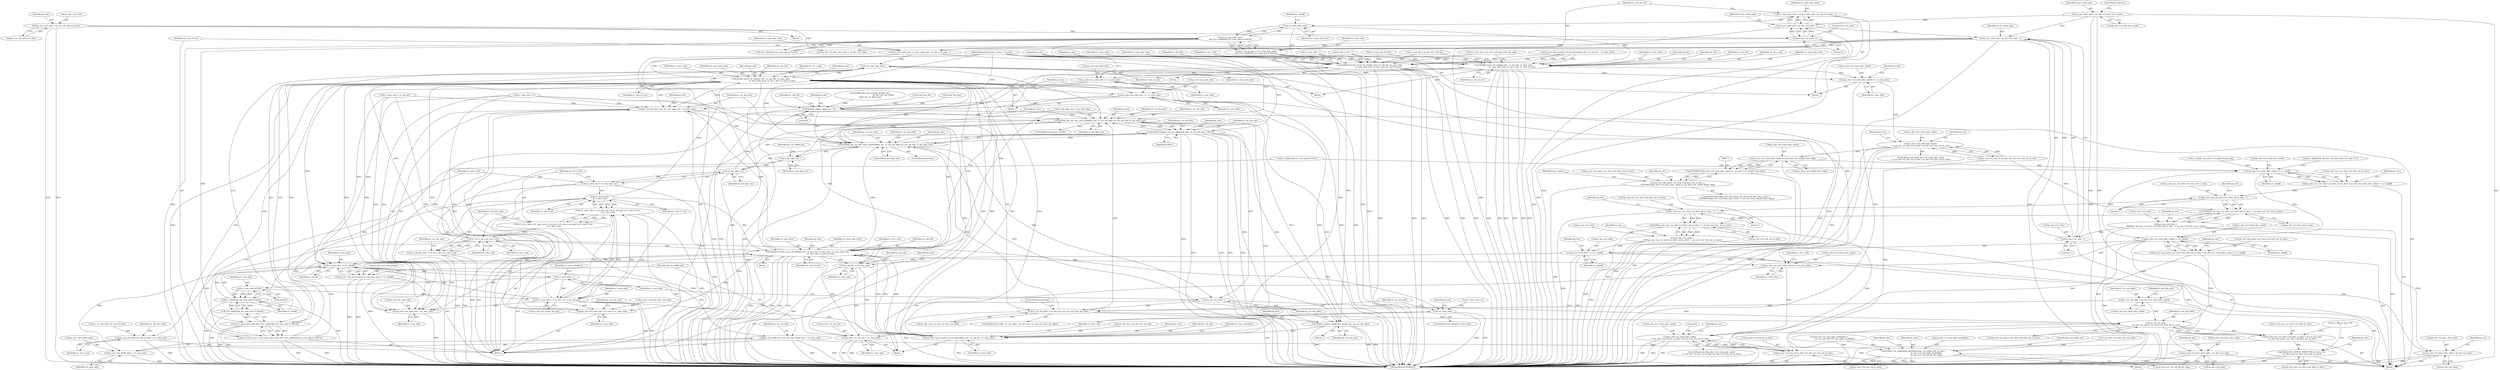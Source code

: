digraph "0_Android_494561291a503840f385fbcd11d9bc5f4dc502b8_0@integer" {
"1000671" [label="(Call,u1_num_mbs_next = i2_pic_wdin_mbs - ps_dec->u2_mbx - 1)"];
"1000673" [label="(Call,i2_pic_wdin_mbs - ps_dec->u2_mbx - 1)"];
"1000152" [label="(Call,i2_pic_wdin_mbs = ps_dec->u2_frm_wd_in_mbs)"];
"1000675" [label="(Call,ps_dec->u2_mbx - 1)"];
"1000614" [label="(Call,ps_dec->u2_mbx = ps_cur_mb_info->u2_mbx)"];
"1000683" [label="(Call,!u1_num_mbs_next)"];
"1000682" [label="(Call,(!u1_num_mbs_next)\n && (!(u1_mbaff && (u1_num_mbs & 0x01))))"];
"1000680" [label="(Call,u1_end_of_row = (!u1_num_mbs_next)\n && (!(u1_mbaff && (u1_num_mbs & 0x01))))"];
"1000707" [label="(Call,ih264d_parse_tfr_nmb(ps_dec, u1_mb_idx, u1_num_mbs,\n                            u1_num_mbs_next, u1_tfr_n_mb, u1_end_of_row))"];
"1000714" [label="(Call,ps_dec->ps_nmb_info += u1_num_mbs)"];
"1001084" [label="(Call,ps_cur_mb_info = ps_dec->ps_nmb_info + u1_num_mbs)"];
"1001132" [label="(Call,ih264d_get_mb_info_cavlc_mbaff(ps_dec, i2_cur_mb_addr, ps_cur_mb_info, i2_mb_skip_run))"];
"1001203" [label="(Call,ih264d_update_nnz_for_skipmb(ps_dec, ps_cur_mb_info, CAVLC))"];
"1001138" [label="(Call,ih264d_get_mb_info_cavlc_nonmbaff(ps_dec, i2_cur_mb_addr, ps_cur_mb_info, i2_mb_skip_run))"];
"1001219" [label="(Call,i2_mb_skip_run--)"];
"1001264" [label="(Call,!i2_mb_skip_run)"];
"1001262" [label="(Call,u1_slice_end = !i2_mb_skip_run)"];
"1001274" [label="(Call,u1_end_of_row\n || u1_slice_end)"];
"1001268" [label="(Call,(u1_num_mbs == ps_dec->u1_recon_mb_grp) || u1_end_of_row\n || u1_slice_end)"];
"1001266" [label="(Call,u1_tfr_n_mb = (u1_num_mbs == ps_dec->u1_recon_mb_grp) || u1_end_of_row\n || u1_slice_end)"];
"1001279" [label="(Call,u1_tfr_n_mb || u1_slice_end)"];
"1001071" [label="(Call,!u1_slice_end)"];
"1001277" [label="(Call,u1_decode_nmb = u1_tfr_n_mb || u1_slice_end)"];
"1001282" [label="(Call,ps_cur_mb_info->u1_end_of_slice = u1_slice_end)"];
"1001314" [label="(Call,ih264d_parse_tfr_nmb(ps_dec, u1_mb_idx, u1_num_mbs,\n                                     u1_num_mbs_next, u1_tfr_n_mb, u1_end_of_row))"];
"1001086" [label="(Call,ps_dec->ps_nmb_info + u1_num_mbs)"];
"1001091" [label="(Call,ps_dec->u4_num_mbs_cur_nmb = u1_num_mbs)"];
"1001105" [label="(Call,u1_num_mbs >> u1_mbaff)"];
"1001101" [label="(Call,ps_dec->u4_num_pmbair = (u1_num_mbs >> u1_mbaff))"];
"1001108" [label="(Call,ps_cur_deblk_mb = ps_dec->ps_deblk_mbn + u1_num_mbs)"];
"1001150" [label="(Call,ih264d_set_deblocking_parameters(ps_cur_deblk_mb, ps_slice,\n                                             ps_dec->u1_mb_ngbr_availablity,\n                                             ps_dec->u1_cur_mb_fld_dec_flag))"];
"1001110" [label="(Call,ps_dec->ps_deblk_mbn + u1_num_mbs)"];
"1001236" [label="(Call,u1_num_mbs++)"];
"1001259" [label="(Call,u1_num_mbs & 0x01)"];
"1001257" [label="(Call,u1_mbaff && (u1_num_mbs & 0x01))"];
"1001256" [label="(Call,!(u1_mbaff && (u1_num_mbs & 0x01)))"];
"1001253" [label="(Call,(!u1_num_mbs_next) && (!(u1_mbaff && (u1_num_mbs & 0x01))))"];
"1001251" [label="(Call,u1_end_of_row = (!u1_num_mbs_next) && (!(u1_mbaff && (u1_num_mbs & 0x01))))"];
"1001328" [label="(Call,ih264d_decode_recon_tfr_nmb(ps_dec, u1_mb_idx, u1_num_mbs, u1_num_mbs_next,\n                                            u1_tfr_n_mb, u1_end_of_row))"];
"1001335" [label="(Call,ps_dec->u2_total_mbs_coded += u1_num_mbs)"];
"1001408" [label="(Call,ps_dec->u2_total_mbs_coded\n >= ps_dec->u2_frm_ht_in_mbs * ps_dec->u2_frm_wd_in_mbs)"];
"1001345" [label="(Call,u1_mb_idx = u1_num_mbs)"];
"1001290" [label="(Call,ps_dec->pf_mvpred_ref_tfr_nby2mb(ps_dec, u1_mb_idx, u1_num_mbs))"];
"1001348" [label="(Call,ps_dec->u1_mb_idx = u1_num_mbs)"];
"1001269" [label="(Call,u1_num_mbs == ps_dec->u1_recon_mb_grp)"];
"1001321" [label="(Call,ps_dec->ps_nmb_info +=  u1_num_mbs)"];
"1001234" [label="(Call,i2_cur_mb_addr++)"];
"1001076" [label="(Call,i2_cur_mb_addr > ps_dec->ps_cur_sps->u2_max_mb_addr)"];
"1001364" [label="(Call,i2_cur_mb_addr\n - ps_dec->ps_parse_cur_slice->u4_first_mb_in_slice)"];
"1001358" [label="(Call,ps_dec->ps_cur_slice->u4_mbs_in_slice = i2_cur_mb_addr\n - ps_dec->ps_parse_cur_slice->u4_first_mb_in_slice)"];
"1001371" [label="(Call,H264_DEC_DEBUG_PRINT(\"Mbs in slice: %d\n\", ps_dec->ps_cur_slice->u4_mbs_in_slice))"];
"1001231" [label="(Call,ih264d_update_mbaff_left_nnz(ps_dec, ps_cur_mb_info))"];
"1000728" [label="(Call,ps_dec->u2_total_mbs_coded += u1_num_mbs)"];
"1000744" [label="(Call,ps_dec->u2_total_mbs_coded\n >= ps_dec->u2_frm_ht_in_mbs * ps_dec->u2_frm_wd_in_mbs)"];
"1000772" [label="(Call,ps_dec->u2_total_mbs_coded >> ps_slice->u1_mbaff_frame_flag)"];
"1000770" [label="(Call,(UWORD32)(ps_dec->u2_total_mbs_coded >> ps_slice->u1_mbaff_frame_flag))"];
"1000764" [label="(Call,ps_dec->ps_parse_cur_slice->u4_first_mb_in_slice <\n (UWORD32)(ps_dec->u2_total_mbs_coded >> ps_slice->u1_mbaff_frame_flag))"];
"1000876" [label="(Call,ps_dec->u2_total_mbs_coded >> u1_mbaff)"];
"1000870" [label="(Call,ps_dec->ps_cur_slice->u2_first_mb_in_slice = ps_dec->u2_total_mbs_coded >> u1_mbaff)"];
"1000992" [label="(Call,ps_dec->ps_cur_slice->u2_first_mb_in_slice - 1)"];
"1000991" [label="(Call,MOD(ps_dec->ps_cur_slice->u2_first_mb_in_slice - 1, ps_dec->u2_frm_wd_in_mbs))"];
"1000987" [label="(Call,ps_dec->u2_mbx =\n (MOD(ps_dec->ps_cur_slice->u2_first_mb_in_slice - 1, ps_dec->u2_frm_wd_in_mbs)))"];
"1001246" [label="(Call,ps_dec->u2_mbx - 1)"];
"1001244" [label="(Call,i2_pic_wdin_mbs - ps_dec->u2_mbx - 1)"];
"1001242" [label="(Call,u1_num_mbs_next = i2_pic_wdin_mbs - ps_dec->u2_mbx - 1)"];
"1001254" [label="(Call,!u1_num_mbs_next)"];
"1001393" [label="(Call,ps_dec->i2_prev_slice_mbx = ps_dec->u2_mbx)"];
"1001006" [label="(Call,DIV(ps_dec->ps_cur_slice->u2_first_mb_in_slice - 1, ps_dec->u2_frm_wd_in_mbs))"];
"1001002" [label="(Call,ps_dec->u2_mby =\n (DIV(ps_dec->ps_cur_slice->u2_first_mb_in_slice - 1, ps_dec->u2_frm_wd_in_mbs)))"];
"1001017" [label="(Call,ps_dec->u2_mby <<= u1_mbaff)"];
"1001400" [label="(Call,ps_dec->i2_prev_slice_mby = ps_dec->u2_mby)"];
"1001412" [label="(Call,ps_dec->u2_frm_ht_in_mbs * ps_dec->u2_frm_wd_in_mbs)"];
"1001007" [label="(Call,ps_dec->ps_cur_slice->u2_first_mb_in_slice - 1)"];
"1000916" [label="(Call,ps_dec->u2_total_mbs_coded >> u1_mbaff)"];
"1000910" [label="(Call,ps_dec->ps_parse_cur_slice->u4_first_mb_in_slice = ps_dec->u2_total_mbs_coded >> u1_mbaff)"];
"1001062" [label="(Call,i2_cur_mb_addr = ps_dec->u2_total_mbs_coded)"];
"1001034" [label="(Call,ih264d_update_qp(ps_dec, 0))"];
"1000721" [label="(Call,ih264d_decode_recon_tfr_nmb(ps_dec, u1_mb_idx, u1_num_mbs,\n                            u1_num_mbs_next, u1_tfr_n_mb, u1_end_of_row))"];
"1001152" [label="(Identifier,ps_slice)"];
"1001223" [label="(Identifier,ps_cur_deblk_mb)"];
"1001257" [label="(Call,u1_mbaff && (u1_num_mbs & 0x01))"];
"1000767" [label="(Identifier,ps_dec)"];
"1000706" [label="(Block,)"];
"1000710" [label="(Identifier,u1_num_mbs)"];
"1001347" [label="(Identifier,u1_num_mbs)"];
"1001283" [label="(Call,ps_cur_mb_info->u1_end_of_slice)"];
"1001413" [label="(Call,ps_dec->u2_frm_ht_in_mbs)"];
"1001242" [label="(Call,u1_num_mbs_next = i2_pic_wdin_mbs - ps_dec->u2_mbx - 1)"];
"1000153" [label="(Identifier,i2_pic_wdin_mbs)"];
"1000687" [label="(Identifier,u1_mbaff)"];
"1001286" [label="(Identifier,u1_slice_end)"];
"1001204" [label="(Identifier,ps_dec)"];
"1001063" [label="(Identifier,i2_cur_mb_addr)"];
"1001073" [label="(Block,)"];
"1000692" [label="(Identifier,u1_slice_end)"];
"1000708" [label="(Identifier,ps_dec)"];
"1000672" [label="(Identifier,u1_num_mbs_next)"];
"1000726" [label="(Identifier,u1_tfr_n_mb)"];
"1000614" [label="(Call,ps_dec->u2_mbx = ps_cur_mb_info->u2_mbx)"];
"1001293" [label="(Identifier,u1_num_mbs)"];
"1000782" [label="(Identifier,ps_dec)"];
"1001014" [label="(Call,ps_dec->u2_frm_wd_in_mbs)"];
"1001269" [label="(Call,u1_num_mbs == ps_dec->u1_recon_mb_grp)"];
"1001332" [label="(Identifier,u1_num_mbs_next)"];
"1001366" [label="(Call,ps_dec->ps_parse_cur_slice->u4_first_mb_in_slice)"];
"1001295" [label="(Identifier,u1_num_mbsNby2)"];
"1001064" [label="(Call,ps_dec->u2_total_mbs_coded)"];
"1001235" [label="(Identifier,i2_cur_mb_addr)"];
"1001134" [label="(Identifier,i2_cur_mb_addr)"];
"1000987" [label="(Call,ps_dec->u2_mbx =\n (MOD(ps_dec->ps_cur_slice->u2_first_mb_in_slice - 1, ps_dec->u2_frm_wd_in_mbs)))"];
"1001146" [label="(Identifier,ps_dec)"];
"1001352" [label="(Identifier,u1_num_mbs)"];
"1001091" [label="(Call,ps_dec->u4_num_mbs_cur_nmb = u1_num_mbs)"];
"1000992" [label="(Call,ps_dec->ps_cur_slice->u2_first_mb_in_slice - 1)"];
"1001153" [label="(Call,ps_dec->u1_mb_ngbr_availablity)"];
"1001017" [label="(Call,ps_dec->u2_mby <<= u1_mbaff)"];
"1000880" [label="(Identifier,u1_mbaff)"];
"1001090" [label="(Identifier,u1_num_mbs)"];
"1001318" [label="(Identifier,u1_num_mbs_next)"];
"1001359" [label="(Call,ps_dec->ps_cur_slice->u4_mbs_in_slice)"];
"1001141" [label="(Identifier,ps_cur_mb_info)"];
"1001151" [label="(Identifier,ps_cur_deblk_mb)"];
"1001327" [label="(Block,)"];
"1001373" [label="(Call,ps_dec->ps_cur_slice->u4_mbs_in_slice)"];
"1000720" [label="(Block,)"];
"1001271" [label="(Call,ps_dec->u1_recon_mb_grp)"];
"1001111" [label="(Call,ps_dec->ps_deblk_mbn)"];
"1001018" [label="(Call,ps_dec->u2_mby)"];
"1001085" [label="(Identifier,ps_cur_mb_info)"];
"1000748" [label="(Call,ps_dec->u2_frm_ht_in_mbs * ps_dec->u2_frm_wd_in_mbs)"];
"1000544" [label="(Call,(u1_mbaff) && (ps_dec->u4_num_mbs_cur_nmb & 1))"];
"1001404" [label="(Call,ps_dec->u2_mby)"];
"1000920" [label="(Identifier,u1_mbaff)"];
"1001337" [label="(Identifier,ps_dec)"];
"1001137" [label="(ControlStructure,else)"];
"1000684" [label="(Identifier,u1_num_mbs_next)"];
"1000166" [label="(Call,* ps_slice = ps_dec->ps_cur_slice)"];
"1000615" [label="(Call,ps_dec->u2_mbx)"];
"1001138" [label="(Call,ih264d_get_mb_info_cavlc_nonmbaff(ps_dec, i2_cur_mb_addr, ps_cur_mb_info, i2_mb_skip_run))"];
"1001348" [label="(Call,ps_dec->u1_mb_idx = u1_num_mbs)"];
"1001047" [label="(Call,u1_num_mbs = u1_mb_idx)"];
"1001397" [label="(Call,ps_dec->u2_mbx)"];
"1001410" [label="(Identifier,ps_dec)"];
"1000722" [label="(Identifier,ps_dec)"];
"1001117" [label="(Identifier,ps_cur_mb_info)"];
"1001231" [label="(Call,ih264d_update_mbaff_left_nnz(ps_dec, ps_cur_mb_info))"];
"1001034" [label="(Call,ih264d_update_qp(ps_dec, 0))"];
"1000579" [label="(Call,u1_num_mbs - 1)"];
"1001086" [label="(Call,ps_dec->ps_nmb_info + u1_num_mbs)"];
"1001114" [label="(Identifier,u1_num_mbs)"];
"1001253" [label="(Call,(!u1_num_mbs_next) && (!(u1_mbaff && (u1_num_mbs & 0x01))))"];
"1000770" [label="(Call,(UWORD32)(ps_dec->u2_total_mbs_coded >> ps_slice->u1_mbaff_frame_flag))"];
"1001270" [label="(Identifier,u1_num_mbs)"];
"1001246" [label="(Call,ps_dec->u2_mbx - 1)"];
"1001205" [label="(Identifier,ps_cur_mb_info)"];
"1001426" [label="(Literal,0)"];
"1000688" [label="(Call,u1_num_mbs & 0x01)"];
"1001007" [label="(Call,ps_dec->ps_cur_slice->u2_first_mb_in_slice - 1)"];
"1000916" [label="(Call,ps_dec->u2_total_mbs_coded >> u1_mbaff)"];
"1001350" [label="(Identifier,ps_dec)"];
"1000673" [label="(Call,i2_pic_wdin_mbs - ps_dec->u2_mbx - 1)"];
"1001203" [label="(Call,ih264d_update_nnz_for_skipmb(ps_dec, ps_cur_mb_info, CAVLC))"];
"1000408" [label="(Call,ih264d_get_next_display_field(ps_dec,\n                                              ps_dec->ps_out_buffer,\n &(ps_dec->s_disp_op)))"];
"1000744" [label="(Call,ps_dec->u2_total_mbs_coded\n >= ps_dec->u2_frm_ht_in_mbs * ps_dec->u2_frm_wd_in_mbs)"];
"1001259" [label="(Call,u1_num_mbs & 0x01)"];
"1001282" [label="(Call,ps_cur_mb_info->u1_end_of_slice = u1_slice_end)"];
"1000820" [label="(Identifier,num_entries)"];
"1000712" [label="(Identifier,u1_tfr_n_mb)"];
"1001251" [label="(Call,u1_end_of_row = (!u1_num_mbs_next) && (!(u1_mbaff && (u1_num_mbs & 0x01))))"];
"1001234" [label="(Call,i2_cur_mb_addr++)"];
"1001071" [label="(Call,!u1_slice_end)"];
"1001062" [label="(Call,i2_cur_mb_addr = ps_dec->u2_total_mbs_coded)"];
"1001261" [label="(Literal,0x01)"];
"1000729" [label="(Call,ps_dec->u2_total_mbs_coded)"];
"1000674" [label="(Identifier,i2_pic_wdin_mbs)"];
"1001093" [label="(Identifier,ps_dec)"];
"1001142" [label="(Identifier,i2_mb_skip_run)"];
"1001206" [label="(Identifier,CAVLC)"];
"1001279" [label="(Call,u1_tfr_n_mb || u1_slice_end)"];
"1001015" [label="(Identifier,ps_dec)"];
"1001427" [label="(MethodReturn,WORD32)"];
"1001315" [label="(Identifier,ps_dec)"];
"1001408" [label="(Call,ps_dec->u2_total_mbs_coded\n >= ps_dec->u2_frm_ht_in_mbs * ps_dec->u2_frm_wd_in_mbs)"];
"1001264" [label="(Call,!i2_mb_skip_run)"];
"1000999" [label="(Call,ps_dec->u2_frm_wd_in_mbs)"];
"1000991" [label="(Call,MOD(ps_dec->ps_cur_slice->u2_first_mb_in_slice - 1, ps_dec->u2_frm_wd_in_mbs))"];
"1001092" [label="(Call,ps_dec->u4_num_mbs_cur_nmb)"];
"1000745" [label="(Call,ps_dec->u2_total_mbs_coded)"];
"1000685" [label="(Call,!(u1_mbaff && (u1_num_mbs & 0x01)))"];
"1001245" [label="(Identifier,i2_pic_wdin_mbs)"];
"1000507" [label="(Call,(void *)ps_dec)"];
"1001333" [label="(Identifier,u1_tfr_n_mb)"];
"1000764" [label="(Call,ps_dec->ps_parse_cur_slice->u4_first_mb_in_slice <\n (UWORD32)(ps_dec->u2_total_mbs_coded >> ps_slice->u1_mbaff_frame_flag))"];
"1001109" [label="(Identifier,ps_cur_deblk_mb)"];
"1000711" [label="(Identifier,u1_num_mbs_next)"];
"1000683" [label="(Call,!u1_num_mbs_next)"];
"1001008" [label="(Call,ps_dec->ps_cur_slice->u2_first_mb_in_slice)"];
"1001078" [label="(Call,ps_dec->ps_cur_sps->u2_max_mb_addr)"];
"1001102" [label="(Call,ps_dec->u4_num_pmbair)"];
"1001024" [label="(Identifier,ps_dec)"];
"1000542" [label="(Block,)"];
"1000721" [label="(Call,ih264d_decode_recon_tfr_nmb(ps_dec, u1_mb_idx, u1_num_mbs,\n                            u1_num_mbs_next, u1_tfr_n_mb, u1_end_of_row))"];
"1000152" [label="(Call,i2_pic_wdin_mbs = ps_dec->u2_frm_wd_in_mbs)"];
"1001084" [label="(Call,ps_cur_mb_info = ps_dec->ps_nmb_info + u1_num_mbs)"];
"1001210" [label="(Identifier,ps_cur_mb_info)"];
"1001072" [label="(Identifier,u1_slice_end)"];
"1001037" [label="(Call,u1_mb_idx = ps_dec->u1_mb_idx)"];
"1000910" [label="(Call,ps_dec->ps_parse_cur_slice->u4_first_mb_in_slice = ps_dec->u2_total_mbs_coded >> u1_mbaff)"];
"1001006" [label="(Call,DIV(ps_dec->ps_cur_slice->u2_first_mb_in_slice - 1, ps_dec->u2_frm_wd_in_mbs))"];
"1001004" [label="(Identifier,ps_dec)"];
"1000132" [label="(MethodParameterIn,dec_struct_t * ps_dec)"];
"1000730" [label="(Identifier,ps_dec)"];
"1001076" [label="(Call,i2_cur_mb_addr > ps_dec->ps_cur_sps->u2_max_mb_addr)"];
"1000463" [label="(Call,(void *)ps_dec)"];
"1001316" [label="(Identifier,u1_mb_idx)"];
"1001400" [label="(Call,ps_dec->i2_prev_slice_mby = ps_dec->u2_mby)"];
"1000724" [label="(Identifier,u1_num_mbs)"];
"1001355" [label="(Identifier,ps_dec)"];
"1000725" [label="(Identifier,u1_num_mbs_next)"];
"1001407" [label="(ControlStructure,if(ps_dec->u2_total_mbs_coded\n >= ps_dec->u2_frm_ht_in_mbs * ps_dec->u2_frm_wd_in_mbs))"];
"1001320" [label="(Identifier,u1_end_of_row)"];
"1000191" [label="(Call,u1_mbaff = ps_slice->u1_mbaff_frame_flag)"];
"1001258" [label="(Identifier,u1_mbaff)"];
"1001402" [label="(Identifier,ps_dec)"];
"1001130" [label="(ControlStructure,if (u1_mbaff))"];
"1000988" [label="(Call,ps_dec->u2_mbx)"];
"1001244" [label="(Call,i2_pic_wdin_mbs - ps_dec->u2_mbx - 1)"];
"1000143" [label="(Call,u1_mb_idx = ps_dec->u1_mb_idx)"];
"1001260" [label="(Identifier,u1_num_mbs)"];
"1000735" [label="(Identifier,ps_dec)"];
"1001250" [label="(Literal,1)"];
"1001401" [label="(Call,ps_dec->i2_prev_slice_mby)"];
"1000682" [label="(Call,(!u1_num_mbs_next)\n && (!(u1_mbaff && (u1_num_mbs & 0x01))))"];
"1001319" [label="(Identifier,u1_tfr_n_mb)"];
"1001364" [label="(Call,i2_cur_mb_addr\n - ps_dec->ps_parse_cur_slice->u4_first_mb_in_slice)"];
"1001371" [label="(Call,H264_DEC_DEBUG_PRINT(\"Mbs in slice: %d\n\", ps_dec->ps_cur_slice->u4_mbs_in_slice))"];
"1001266" [label="(Call,u1_tfr_n_mb = (u1_num_mbs == ps_dec->u1_recon_mb_grp) || u1_end_of_row\n || u1_slice_end)"];
"1000998" [label="(Literal,1)"];
"1001278" [label="(Identifier,u1_decode_nmb)"];
"1000723" [label="(Identifier,u1_mb_idx)"];
"1001323" [label="(Identifier,ps_dec)"];
"1001262" [label="(Call,u1_slice_end = !i2_mb_skip_run)"];
"1000154" [label="(Call,ps_dec->u2_frm_wd_in_mbs)"];
"1001321" [label="(Call,ps_dec->ps_nmb_info +=  u1_num_mbs)"];
"1000694" [label="(Call,u1_tfr_n_mb = 1)"];
"1001416" [label="(Call,ps_dec->u2_frm_wd_in_mbs)"];
"1001106" [label="(Identifier,u1_num_mbs)"];
"1001325" [label="(Identifier,u1_num_mbs)"];
"1000138" [label="(Block,)"];
"1000565" [label="(Call,u1_num_mbs = ps_dec->u4_num_mbs_cur_nmb)"];
"1001233" [label="(Identifier,ps_cur_mb_info)"];
"1000993" [label="(Call,ps_dec->ps_cur_slice->u2_first_mb_in_slice)"];
"1001038" [label="(Identifier,u1_mb_idx)"];
"1001110" [label="(Call,ps_dec->ps_deblk_mbn + u1_num_mbs)"];
"1001281" [label="(Identifier,u1_slice_end)"];
"1000621" [label="(Call,ps_dec->u1_mb_ngbr_availablity =\n                    ps_cur_mb_info->u1_mb_ngbr_availablity)"];
"1000870" [label="(Call,ps_dec->ps_cur_slice->u2_first_mb_in_slice = ps_dec->u2_total_mbs_coded >> u1_mbaff)"];
"1000660" [label="(Call,ps_dec->pf_mvpred_ref_tfr_nby2mb(ps_dec, u1_mb_idx,    u1_num_mbs))"];
"1001132" [label="(Call,ih264d_get_mb_info_cavlc_mbaff(ps_dec, i2_cur_mb_addr, ps_cur_mb_info, i2_mb_skip_run))"];
"1001135" [label="(Identifier,ps_cur_mb_info)"];
"1001255" [label="(Identifier,u1_num_mbs_next)"];
"1000630" [label="(Block,)"];
"1001313" [label="(Block,)"];
"1001105" [label="(Call,u1_num_mbs >> u1_mbaff)"];
"1001345" [label="(Call,u1_mb_idx = u1_num_mbs)"];
"1000671" [label="(Call,u1_num_mbs_next = i2_pic_wdin_mbs - ps_dec->u2_mbx - 1)"];
"1001346" [label="(Identifier,u1_mb_idx)"];
"1001150" [label="(Call,ih264d_set_deblocking_parameters(ps_cur_deblk_mb, ps_slice,\n                                             ps_dec->u1_mb_ngbr_availablity,\n                                             ps_dec->u1_cur_mb_fld_dec_flag))"];
"1001342" [label="(Call,u1_num_mbs = 0)"];
"1001237" [label="(Identifier,u1_num_mbs)"];
"1001274" [label="(Call,u1_end_of_row\n || u1_slice_end)"];
"1001291" [label="(Identifier,ps_dec)"];
"1000715" [label="(Call,ps_dec->ps_nmb_info)"];
"1001349" [label="(Call,ps_dec->u1_mb_idx)"];
"1001050" [label="(Call,u1_slice_end = 0)"];
"1001256" [label="(Call,!(u1_mbaff && (u1_num_mbs & 0x01)))"];
"1001358" [label="(Call,ps_dec->ps_cur_slice->u4_mbs_in_slice = i2_cur_mb_addr\n - ps_dec->ps_parse_cur_slice->u4_first_mb_in_slice)"];
"1000727" [label="(Identifier,u1_end_of_row)"];
"1000718" [label="(Identifier,u1_num_mbs)"];
"1001083" [label="(ControlStructure,break;)"];
"1000758" [label="(Identifier,ps_dec)"];
"1001068" [label="(Identifier,i2_mb_skip_run)"];
"1000780" [label="(Call,ps_dec->i2_prev_slice_mbx = ps_dec->u2_mbx)"];
"1001036" [label="(Literal,0)"];
"1001101" [label="(Call,ps_dec->u4_num_pmbair = (u1_num_mbs >> u1_mbaff))"];
"1001394" [label="(Call,ps_dec->i2_prev_slice_mbx)"];
"1001239" [label="(Identifier,u1_num_mbsNby2)"];
"1001003" [label="(Call,ps_dec->u2_mby)"];
"1001328" [label="(Call,ih264d_decode_recon_tfr_nmb(ps_dec, u1_mb_idx, u1_num_mbs, u1_num_mbs_next,\n                                            u1_tfr_n_mb, u1_end_of_row))"];
"1001317" [label="(Identifier,u1_num_mbs)"];
"1001330" [label="(Identifier,u1_mb_idx)"];
"1000623" [label="(Identifier,ps_dec)"];
"1001067" [label="(Call,i2_mb_skip_run = num_mb_skip)"];
"1001422" [label="(Identifier,ps_dec)"];
"1000679" [label="(Literal,1)"];
"1000876" [label="(Call,ps_dec->u2_total_mbs_coded >> u1_mbaff)"];
"1001136" [label="(Identifier,i2_mb_skip_run)"];
"1001331" [label="(Identifier,u1_num_mbs)"];
"1001275" [label="(Identifier,u1_end_of_row)"];
"1001156" [label="(Call,ps_dec->u1_cur_mb_fld_dec_flag)"];
"1001230" [label="(Block,)"];
"1000776" [label="(Call,ps_slice->u1_mbaff_frame_flag)"];
"1001314" [label="(Call,ih264d_parse_tfr_nmb(ps_dec, u1_mb_idx, u1_num_mbs,\n                                     u1_num_mbs_next, u1_tfr_n_mb, u1_end_of_row))"];
"1000680" [label="(Call,u1_end_of_row = (!u1_num_mbs_next)\n && (!(u1_mbaff && (u1_num_mbs & 0x01))))"];
"1001254" [label="(Call,!u1_num_mbs_next)"];
"1001329" [label="(Identifier,ps_dec)"];
"1001336" [label="(Call,ps_dec->u2_total_mbs_coded)"];
"1001412" [label="(Call,ps_dec->u2_frm_ht_in_mbs * ps_dec->u2_frm_wd_in_mbs)"];
"1001002" [label="(Call,ps_dec->u2_mby =\n (DIV(ps_dec->ps_cur_slice->u2_first_mb_in_slice - 1, ps_dec->u2_frm_wd_in_mbs)))"];
"1000681" [label="(Identifier,u1_end_of_row)"];
"1001290" [label="(Call,ps_dec->pf_mvpred_ref_tfr_nby2mb(ps_dec, u1_mb_idx, u1_num_mbs))"];
"1000618" [label="(Call,ps_cur_mb_info->u2_mbx)"];
"1001098" [label="(Identifier,ps_cur_mb_info)"];
"1000877" [label="(Call,ps_dec->u2_total_mbs_coded)"];
"1000871" [label="(Call,ps_dec->ps_cur_slice->u2_first_mb_in_slice)"];
"1001095" [label="(Identifier,u1_num_mbs)"];
"1001365" [label="(Identifier,i2_cur_mb_addr)"];
"1001220" [label="(Identifier,i2_mb_skip_run)"];
"1001284" [label="(Identifier,ps_cur_mb_info)"];
"1001133" [label="(Identifier,ps_dec)"];
"1001140" [label="(Identifier,i2_cur_mb_addr)"];
"1001070" [label="(ControlStructure,while(!u1_slice_end))"];
"1000161" [label="(Identifier,ps_bitstrm)"];
"1000713" [label="(Identifier,u1_end_of_row)"];
"1001288" [label="(Identifier,u1_decode_nmb)"];
"1001289" [label="(Block,)"];
"1001393" [label="(Call,ps_dec->i2_prev_slice_mbx = ps_dec->u2_mbx)"];
"1001161" [label="(Identifier,ps_dec)"];
"1001268" [label="(Call,(u1_num_mbs == ps_dec->u1_recon_mb_grp) || u1_end_of_row\n || u1_slice_end)"];
"1000675" [label="(Call,ps_dec->u2_mbx - 1)"];
"1001341" [label="(Identifier,u1_tfr_n_mb)"];
"1001372" [label="(Literal,\"Mbs in slice: %d\n\")"];
"1001381" [label="(Identifier,ps_dec)"];
"1001277" [label="(Call,u1_decode_nmb = u1_tfr_n_mb || u1_slice_end)"];
"1001232" [label="(Identifier,ps_dec)"];
"1001108" [label="(Call,ps_cur_deblk_mb = ps_dec->ps_deblk_mbn + u1_num_mbs)"];
"1001276" [label="(Identifier,u1_slice_end)"];
"1001280" [label="(Identifier,u1_tfr_n_mb)"];
"1001334" [label="(Identifier,u1_end_of_row)"];
"1001149" [label="(Block,)"];
"1001021" [label="(Identifier,u1_mbaff)"];
"1001075" [label="(ControlStructure,if(i2_cur_mb_addr > ps_dec->ps_cur_sps->u2_max_mb_addr))"];
"1000728" [label="(Call,ps_dec->u2_total_mbs_coded += u1_num_mbs)"];
"1000911" [label="(Call,ps_dec->ps_parse_cur_slice->u4_first_mb_in_slice)"];
"1000716" [label="(Identifier,ps_dec)"];
"1001265" [label="(Identifier,i2_mb_skip_run)"];
"1001335" [label="(Call,ps_dec->u2_total_mbs_coded += u1_num_mbs)"];
"1000763" [label="(ControlStructure,if(ps_dec->ps_parse_cur_slice->u4_first_mb_in_slice <\n (UWORD32)(ps_dec->u2_total_mbs_coded >> ps_slice->u1_mbaff_frame_flag)))"];
"1001219" [label="(Call,i2_mb_skip_run--)"];
"1001322" [label="(Call,ps_dec->ps_nmb_info)"];
"1001252" [label="(Identifier,u1_end_of_row)"];
"1000743" [label="(ControlStructure,if(ps_dec->u2_total_mbs_coded\n >= ps_dec->u2_frm_ht_in_mbs * ps_dec->u2_frm_wd_in_mbs))"];
"1000732" [label="(Identifier,u1_num_mbs)"];
"1001236" [label="(Call,u1_num_mbs++)"];
"1001247" [label="(Call,ps_dec->u2_mbx)"];
"1001019" [label="(Identifier,ps_dec)"];
"1000917" [label="(Call,ps_dec->u2_total_mbs_coded)"];
"1000924" [label="(Identifier,ps_dec)"];
"1001035" [label="(Identifier,ps_dec)"];
"1001139" [label="(Identifier,ps_dec)"];
"1001013" [label="(Literal,1)"];
"1000773" [label="(Call,ps_dec->u2_total_mbs_coded)"];
"1001243" [label="(Identifier,u1_num_mbs_next)"];
"1001077" [label="(Identifier,i2_cur_mb_addr)"];
"1001267" [label="(Identifier,u1_tfr_n_mb)"];
"1000676" [label="(Call,ps_dec->u2_mbx)"];
"1001263" [label="(Identifier,u1_slice_end)"];
"1000686" [label="(Call,u1_mbaff && (u1_num_mbs & 0x01))"];
"1001107" [label="(Identifier,u1_mbaff)"];
"1000714" [label="(Call,ps_dec->ps_nmb_info += u1_num_mbs)"];
"1000709" [label="(Identifier,u1_mb_idx)"];
"1001339" [label="(Identifier,u1_num_mbs)"];
"1001292" [label="(Identifier,u1_mb_idx)"];
"1000707" [label="(Call,ih264d_parse_tfr_nmb(ps_dec, u1_mb_idx, u1_num_mbs,\n                            u1_num_mbs_next, u1_tfr_n_mb, u1_end_of_row))"];
"1000772" [label="(Call,ps_dec->u2_total_mbs_coded >> ps_slice->u1_mbaff_frame_flag)"];
"1000765" [label="(Call,ps_dec->ps_parse_cur_slice->u4_first_mb_in_slice)"];
"1001000" [label="(Identifier,ps_dec)"];
"1001087" [label="(Call,ps_dec->ps_nmb_info)"];
"1000884" [label="(Identifier,ps_dec)"];
"1001409" [label="(Call,ps_dec->u2_total_mbs_coded)"];
"1000671" -> "1000630"  [label="AST: "];
"1000671" -> "1000673"  [label="CFG: "];
"1000672" -> "1000671"  [label="AST: "];
"1000673" -> "1000671"  [label="AST: "];
"1000681" -> "1000671"  [label="CFG: "];
"1000671" -> "1001427"  [label="DDG: "];
"1000673" -> "1000671"  [label="DDG: "];
"1000673" -> "1000671"  [label="DDG: "];
"1000671" -> "1000683"  [label="DDG: "];
"1000673" -> "1000675"  [label="CFG: "];
"1000674" -> "1000673"  [label="AST: "];
"1000675" -> "1000673"  [label="AST: "];
"1000673" -> "1001427"  [label="DDG: "];
"1000673" -> "1001427"  [label="DDG: "];
"1000152" -> "1000673"  [label="DDG: "];
"1000675" -> "1000673"  [label="DDG: "];
"1000675" -> "1000673"  [label="DDG: "];
"1000673" -> "1001244"  [label="DDG: "];
"1000152" -> "1000138"  [label="AST: "];
"1000152" -> "1000154"  [label="CFG: "];
"1000153" -> "1000152"  [label="AST: "];
"1000154" -> "1000152"  [label="AST: "];
"1000161" -> "1000152"  [label="CFG: "];
"1000152" -> "1001427"  [label="DDG: "];
"1000152" -> "1001427"  [label="DDG: "];
"1000152" -> "1001244"  [label="DDG: "];
"1000675" -> "1000679"  [label="CFG: "];
"1000676" -> "1000675"  [label="AST: "];
"1000679" -> "1000675"  [label="AST: "];
"1000675" -> "1001427"  [label="DDG: "];
"1000614" -> "1000675"  [label="DDG: "];
"1000675" -> "1000780"  [label="DDG: "];
"1000614" -> "1000542"  [label="AST: "];
"1000614" -> "1000618"  [label="CFG: "];
"1000615" -> "1000614"  [label="AST: "];
"1000618" -> "1000614"  [label="AST: "];
"1000623" -> "1000614"  [label="CFG: "];
"1000614" -> "1001427"  [label="DDG: "];
"1000614" -> "1001427"  [label="DDG: "];
"1000614" -> "1000780"  [label="DDG: "];
"1000683" -> "1000682"  [label="AST: "];
"1000683" -> "1000684"  [label="CFG: "];
"1000684" -> "1000683"  [label="AST: "];
"1000687" -> "1000683"  [label="CFG: "];
"1000682" -> "1000683"  [label="CFG: "];
"1000683" -> "1000682"  [label="DDG: "];
"1000683" -> "1000707"  [label="DDG: "];
"1000683" -> "1000721"  [label="DDG: "];
"1000682" -> "1000680"  [label="AST: "];
"1000682" -> "1000685"  [label="CFG: "];
"1000685" -> "1000682"  [label="AST: "];
"1000680" -> "1000682"  [label="CFG: "];
"1000682" -> "1001427"  [label="DDG: "];
"1000682" -> "1001427"  [label="DDG: "];
"1000682" -> "1000680"  [label="DDG: "];
"1000682" -> "1000680"  [label="DDG: "];
"1000685" -> "1000682"  [label="DDG: "];
"1000682" -> "1001253"  [label="DDG: "];
"1000680" -> "1000630"  [label="AST: "];
"1000681" -> "1000680"  [label="AST: "];
"1000692" -> "1000680"  [label="CFG: "];
"1000680" -> "1001427"  [label="DDG: "];
"1000680" -> "1000707"  [label="DDG: "];
"1000680" -> "1000721"  [label="DDG: "];
"1000707" -> "1000706"  [label="AST: "];
"1000707" -> "1000713"  [label="CFG: "];
"1000708" -> "1000707"  [label="AST: "];
"1000709" -> "1000707"  [label="AST: "];
"1000710" -> "1000707"  [label="AST: "];
"1000711" -> "1000707"  [label="AST: "];
"1000712" -> "1000707"  [label="AST: "];
"1000713" -> "1000707"  [label="AST: "];
"1000716" -> "1000707"  [label="CFG: "];
"1000707" -> "1001427"  [label="DDG: "];
"1000707" -> "1001427"  [label="DDG: "];
"1000707" -> "1001427"  [label="DDG: "];
"1000707" -> "1001427"  [label="DDG: "];
"1000707" -> "1001427"  [label="DDG: "];
"1000707" -> "1001427"  [label="DDG: "];
"1000660" -> "1000707"  [label="DDG: "];
"1000660" -> "1000707"  [label="DDG: "];
"1000660" -> "1000707"  [label="DDG: "];
"1000132" -> "1000707"  [label="DDG: "];
"1000143" -> "1000707"  [label="DDG: "];
"1000579" -> "1000707"  [label="DDG: "];
"1000688" -> "1000707"  [label="DDG: "];
"1000565" -> "1000707"  [label="DDG: "];
"1000694" -> "1000707"  [label="DDG: "];
"1000707" -> "1000714"  [label="DDG: "];
"1000707" -> "1000728"  [label="DDG: "];
"1000707" -> "1001034"  [label="DDG: "];
"1000714" -> "1000706"  [label="AST: "];
"1000714" -> "1000718"  [label="CFG: "];
"1000715" -> "1000714"  [label="AST: "];
"1000718" -> "1000714"  [label="AST: "];
"1000730" -> "1000714"  [label="CFG: "];
"1000714" -> "1001427"  [label="DDG: "];
"1000714" -> "1001084"  [label="DDG: "];
"1000714" -> "1001086"  [label="DDG: "];
"1000714" -> "1001321"  [label="DDG: "];
"1001084" -> "1001073"  [label="AST: "];
"1001084" -> "1001086"  [label="CFG: "];
"1001085" -> "1001084"  [label="AST: "];
"1001086" -> "1001084"  [label="AST: "];
"1001093" -> "1001084"  [label="CFG: "];
"1001084" -> "1001427"  [label="DDG: "];
"1001321" -> "1001084"  [label="DDG: "];
"1001269" -> "1001084"  [label="DDG: "];
"1001047" -> "1001084"  [label="DDG: "];
"1001342" -> "1001084"  [label="DDG: "];
"1001328" -> "1001084"  [label="DDG: "];
"1001314" -> "1001084"  [label="DDG: "];
"1001084" -> "1001132"  [label="DDG: "];
"1001084" -> "1001138"  [label="DDG: "];
"1001132" -> "1001130"  [label="AST: "];
"1001132" -> "1001136"  [label="CFG: "];
"1001133" -> "1001132"  [label="AST: "];
"1001134" -> "1001132"  [label="AST: "];
"1001135" -> "1001132"  [label="AST: "];
"1001136" -> "1001132"  [label="AST: "];
"1001146" -> "1001132"  [label="CFG: "];
"1001132" -> "1001427"  [label="DDG: "];
"1001231" -> "1001132"  [label="DDG: "];
"1001328" -> "1001132"  [label="DDG: "];
"1001034" -> "1001132"  [label="DDG: "];
"1001314" -> "1001132"  [label="DDG: "];
"1001203" -> "1001132"  [label="DDG: "];
"1000132" -> "1001132"  [label="DDG: "];
"1001076" -> "1001132"  [label="DDG: "];
"1001264" -> "1001132"  [label="DDG: "];
"1001067" -> "1001132"  [label="DDG: "];
"1001132" -> "1001203"  [label="DDG: "];
"1001132" -> "1001203"  [label="DDG: "];
"1001132" -> "1001219"  [label="DDG: "];
"1001132" -> "1001234"  [label="DDG: "];
"1001203" -> "1001073"  [label="AST: "];
"1001203" -> "1001206"  [label="CFG: "];
"1001204" -> "1001203"  [label="AST: "];
"1001205" -> "1001203"  [label="AST: "];
"1001206" -> "1001203"  [label="AST: "];
"1001210" -> "1001203"  [label="CFG: "];
"1001203" -> "1001427"  [label="DDG: "];
"1001203" -> "1001427"  [label="DDG: "];
"1001203" -> "1001427"  [label="DDG: "];
"1001203" -> "1001427"  [label="DDG: "];
"1001203" -> "1001138"  [label="DDG: "];
"1001138" -> "1001203"  [label="DDG: "];
"1001138" -> "1001203"  [label="DDG: "];
"1000132" -> "1001203"  [label="DDG: "];
"1001203" -> "1001231"  [label="DDG: "];
"1001203" -> "1001231"  [label="DDG: "];
"1001203" -> "1001290"  [label="DDG: "];
"1001138" -> "1001137"  [label="AST: "];
"1001138" -> "1001142"  [label="CFG: "];
"1001139" -> "1001138"  [label="AST: "];
"1001140" -> "1001138"  [label="AST: "];
"1001141" -> "1001138"  [label="AST: "];
"1001142" -> "1001138"  [label="AST: "];
"1001146" -> "1001138"  [label="CFG: "];
"1001138" -> "1001427"  [label="DDG: "];
"1001231" -> "1001138"  [label="DDG: "];
"1001328" -> "1001138"  [label="DDG: "];
"1001034" -> "1001138"  [label="DDG: "];
"1001314" -> "1001138"  [label="DDG: "];
"1000132" -> "1001138"  [label="DDG: "];
"1001076" -> "1001138"  [label="DDG: "];
"1001264" -> "1001138"  [label="DDG: "];
"1001067" -> "1001138"  [label="DDG: "];
"1001138" -> "1001219"  [label="DDG: "];
"1001138" -> "1001234"  [label="DDG: "];
"1001219" -> "1001073"  [label="AST: "];
"1001219" -> "1001220"  [label="CFG: "];
"1001220" -> "1001219"  [label="AST: "];
"1001223" -> "1001219"  [label="CFG: "];
"1001219" -> "1001264"  [label="DDG: "];
"1001264" -> "1001262"  [label="AST: "];
"1001264" -> "1001265"  [label="CFG: "];
"1001265" -> "1001264"  [label="AST: "];
"1001262" -> "1001264"  [label="CFG: "];
"1001264" -> "1001427"  [label="DDG: "];
"1001264" -> "1001262"  [label="DDG: "];
"1001262" -> "1001073"  [label="AST: "];
"1001263" -> "1001262"  [label="AST: "];
"1001267" -> "1001262"  [label="CFG: "];
"1001262" -> "1001427"  [label="DDG: "];
"1001262" -> "1001274"  [label="DDG: "];
"1001262" -> "1001279"  [label="DDG: "];
"1001274" -> "1001268"  [label="AST: "];
"1001274" -> "1001275"  [label="CFG: "];
"1001274" -> "1001276"  [label="CFG: "];
"1001275" -> "1001274"  [label="AST: "];
"1001276" -> "1001274"  [label="AST: "];
"1001268" -> "1001274"  [label="CFG: "];
"1001274" -> "1001427"  [label="DDG: "];
"1001274" -> "1001268"  [label="DDG: "];
"1001274" -> "1001268"  [label="DDG: "];
"1001251" -> "1001274"  [label="DDG: "];
"1001274" -> "1001279"  [label="DDG: "];
"1001274" -> "1001314"  [label="DDG: "];
"1001274" -> "1001328"  [label="DDG: "];
"1001268" -> "1001266"  [label="AST: "];
"1001268" -> "1001269"  [label="CFG: "];
"1001269" -> "1001268"  [label="AST: "];
"1001266" -> "1001268"  [label="CFG: "];
"1001268" -> "1001427"  [label="DDG: "];
"1001268" -> "1001427"  [label="DDG: "];
"1001268" -> "1001266"  [label="DDG: "];
"1001268" -> "1001266"  [label="DDG: "];
"1001269" -> "1001268"  [label="DDG: "];
"1001269" -> "1001268"  [label="DDG: "];
"1001266" -> "1001073"  [label="AST: "];
"1001267" -> "1001266"  [label="AST: "];
"1001278" -> "1001266"  [label="CFG: "];
"1001266" -> "1001427"  [label="DDG: "];
"1001266" -> "1001279"  [label="DDG: "];
"1001279" -> "1001277"  [label="AST: "];
"1001279" -> "1001280"  [label="CFG: "];
"1001279" -> "1001281"  [label="CFG: "];
"1001280" -> "1001279"  [label="AST: "];
"1001281" -> "1001279"  [label="AST: "];
"1001277" -> "1001279"  [label="CFG: "];
"1001279" -> "1001427"  [label="DDG: "];
"1001279" -> "1001071"  [label="DDG: "];
"1001279" -> "1001277"  [label="DDG: "];
"1001279" -> "1001277"  [label="DDG: "];
"1001279" -> "1001282"  [label="DDG: "];
"1001279" -> "1001314"  [label="DDG: "];
"1001279" -> "1001328"  [label="DDG: "];
"1001071" -> "1001070"  [label="AST: "];
"1001071" -> "1001072"  [label="CFG: "];
"1001072" -> "1001071"  [label="AST: "];
"1001077" -> "1001071"  [label="CFG: "];
"1001355" -> "1001071"  [label="CFG: "];
"1001071" -> "1001427"  [label="DDG: "];
"1001071" -> "1001427"  [label="DDG: "];
"1001050" -> "1001071"  [label="DDG: "];
"1001277" -> "1001073"  [label="AST: "];
"1001278" -> "1001277"  [label="AST: "];
"1001284" -> "1001277"  [label="CFG: "];
"1001277" -> "1001427"  [label="DDG: "];
"1001277" -> "1001427"  [label="DDG: "];
"1001282" -> "1001073"  [label="AST: "];
"1001282" -> "1001286"  [label="CFG: "];
"1001283" -> "1001282"  [label="AST: "];
"1001286" -> "1001282"  [label="AST: "];
"1001288" -> "1001282"  [label="CFG: "];
"1001282" -> "1001427"  [label="DDG: "];
"1001314" -> "1001313"  [label="AST: "];
"1001314" -> "1001320"  [label="CFG: "];
"1001315" -> "1001314"  [label="AST: "];
"1001316" -> "1001314"  [label="AST: "];
"1001317" -> "1001314"  [label="AST: "];
"1001318" -> "1001314"  [label="AST: "];
"1001319" -> "1001314"  [label="AST: "];
"1001320" -> "1001314"  [label="AST: "];
"1001323" -> "1001314"  [label="CFG: "];
"1001314" -> "1001427"  [label="DDG: "];
"1001314" -> "1001427"  [label="DDG: "];
"1001314" -> "1001427"  [label="DDG: "];
"1001314" -> "1001427"  [label="DDG: "];
"1001314" -> "1001427"  [label="DDG: "];
"1001314" -> "1001086"  [label="DDG: "];
"1001314" -> "1001091"  [label="DDG: "];
"1001314" -> "1001105"  [label="DDG: "];
"1001290" -> "1001314"  [label="DDG: "];
"1001290" -> "1001314"  [label="DDG: "];
"1001290" -> "1001314"  [label="DDG: "];
"1000132" -> "1001314"  [label="DDG: "];
"1001254" -> "1001314"  [label="DDG: "];
"1001251" -> "1001314"  [label="DDG: "];
"1001314" -> "1001321"  [label="DDG: "];
"1001314" -> "1001335"  [label="DDG: "];
"1001314" -> "1001345"  [label="DDG: "];
"1001314" -> "1001348"  [label="DDG: "];
"1001086" -> "1001090"  [label="CFG: "];
"1001087" -> "1001086"  [label="AST: "];
"1001090" -> "1001086"  [label="AST: "];
"1001086" -> "1001427"  [label="DDG: "];
"1001321" -> "1001086"  [label="DDG: "];
"1001269" -> "1001086"  [label="DDG: "];
"1001047" -> "1001086"  [label="DDG: "];
"1001342" -> "1001086"  [label="DDG: "];
"1001328" -> "1001086"  [label="DDG: "];
"1001091" -> "1001073"  [label="AST: "];
"1001091" -> "1001095"  [label="CFG: "];
"1001092" -> "1001091"  [label="AST: "];
"1001095" -> "1001091"  [label="AST: "];
"1001098" -> "1001091"  [label="CFG: "];
"1001269" -> "1001091"  [label="DDG: "];
"1001047" -> "1001091"  [label="DDG: "];
"1001342" -> "1001091"  [label="DDG: "];
"1001328" -> "1001091"  [label="DDG: "];
"1001105" -> "1001101"  [label="AST: "];
"1001105" -> "1001107"  [label="CFG: "];
"1001106" -> "1001105"  [label="AST: "];
"1001107" -> "1001105"  [label="AST: "];
"1001101" -> "1001105"  [label="CFG: "];
"1001105" -> "1001427"  [label="DDG: "];
"1001105" -> "1001101"  [label="DDG: "];
"1001105" -> "1001101"  [label="DDG: "];
"1001269" -> "1001105"  [label="DDG: "];
"1001047" -> "1001105"  [label="DDG: "];
"1001342" -> "1001105"  [label="DDG: "];
"1001328" -> "1001105"  [label="DDG: "];
"1001257" -> "1001105"  [label="DDG: "];
"1001017" -> "1001105"  [label="DDG: "];
"1001105" -> "1001108"  [label="DDG: "];
"1001105" -> "1001110"  [label="DDG: "];
"1001105" -> "1001236"  [label="DDG: "];
"1001105" -> "1001257"  [label="DDG: "];
"1001101" -> "1001073"  [label="AST: "];
"1001102" -> "1001101"  [label="AST: "];
"1001109" -> "1001101"  [label="CFG: "];
"1001101" -> "1001427"  [label="DDG: "];
"1001101" -> "1001427"  [label="DDG: "];
"1001108" -> "1001073"  [label="AST: "];
"1001108" -> "1001110"  [label="CFG: "];
"1001109" -> "1001108"  [label="AST: "];
"1001110" -> "1001108"  [label="AST: "];
"1001117" -> "1001108"  [label="CFG: "];
"1001108" -> "1001427"  [label="DDG: "];
"1001108" -> "1001427"  [label="DDG: "];
"1001108" -> "1001150"  [label="DDG: "];
"1001150" -> "1001149"  [label="AST: "];
"1001150" -> "1001156"  [label="CFG: "];
"1001151" -> "1001150"  [label="AST: "];
"1001152" -> "1001150"  [label="AST: "];
"1001153" -> "1001150"  [label="AST: "];
"1001156" -> "1001150"  [label="AST: "];
"1001161" -> "1001150"  [label="CFG: "];
"1001150" -> "1001427"  [label="DDG: "];
"1001150" -> "1001427"  [label="DDG: "];
"1001150" -> "1001427"  [label="DDG: "];
"1001150" -> "1001427"  [label="DDG: "];
"1001150" -> "1001427"  [label="DDG: "];
"1000166" -> "1001150"  [label="DDG: "];
"1000621" -> "1001150"  [label="DDG: "];
"1001110" -> "1001114"  [label="CFG: "];
"1001111" -> "1001110"  [label="AST: "];
"1001114" -> "1001110"  [label="AST: "];
"1001110" -> "1001427"  [label="DDG: "];
"1001236" -> "1001073"  [label="AST: "];
"1001236" -> "1001237"  [label="CFG: "];
"1001237" -> "1001236"  [label="AST: "];
"1001239" -> "1001236"  [label="CFG: "];
"1001236" -> "1001259"  [label="DDG: "];
"1001236" -> "1001269"  [label="DDG: "];
"1001259" -> "1001257"  [label="AST: "];
"1001259" -> "1001261"  [label="CFG: "];
"1001260" -> "1001259"  [label="AST: "];
"1001261" -> "1001259"  [label="AST: "];
"1001257" -> "1001259"  [label="CFG: "];
"1001259" -> "1001257"  [label="DDG: "];
"1001259" -> "1001257"  [label="DDG: "];
"1001259" -> "1001269"  [label="DDG: "];
"1001257" -> "1001256"  [label="AST: "];
"1001257" -> "1001258"  [label="CFG: "];
"1001258" -> "1001257"  [label="AST: "];
"1001256" -> "1001257"  [label="CFG: "];
"1001257" -> "1001427"  [label="DDG: "];
"1001257" -> "1001427"  [label="DDG: "];
"1001257" -> "1001256"  [label="DDG: "];
"1001257" -> "1001256"  [label="DDG: "];
"1000686" -> "1001257"  [label="DDG: "];
"1001256" -> "1001253"  [label="AST: "];
"1001253" -> "1001256"  [label="CFG: "];
"1001256" -> "1001427"  [label="DDG: "];
"1001256" -> "1001253"  [label="DDG: "];
"1001253" -> "1001251"  [label="AST: "];
"1001253" -> "1001254"  [label="CFG: "];
"1001254" -> "1001253"  [label="AST: "];
"1001251" -> "1001253"  [label="CFG: "];
"1001253" -> "1001427"  [label="DDG: "];
"1001253" -> "1001427"  [label="DDG: "];
"1001253" -> "1001251"  [label="DDG: "];
"1001253" -> "1001251"  [label="DDG: "];
"1001254" -> "1001253"  [label="DDG: "];
"1001251" -> "1001073"  [label="AST: "];
"1001252" -> "1001251"  [label="AST: "];
"1001263" -> "1001251"  [label="CFG: "];
"1001251" -> "1001427"  [label="DDG: "];
"1001251" -> "1001427"  [label="DDG: "];
"1001251" -> "1001328"  [label="DDG: "];
"1001328" -> "1001327"  [label="AST: "];
"1001328" -> "1001334"  [label="CFG: "];
"1001329" -> "1001328"  [label="AST: "];
"1001330" -> "1001328"  [label="AST: "];
"1001331" -> "1001328"  [label="AST: "];
"1001332" -> "1001328"  [label="AST: "];
"1001333" -> "1001328"  [label="AST: "];
"1001334" -> "1001328"  [label="AST: "];
"1001337" -> "1001328"  [label="CFG: "];
"1001328" -> "1001427"  [label="DDG: "];
"1001328" -> "1001427"  [label="DDG: "];
"1001328" -> "1001427"  [label="DDG: "];
"1001328" -> "1001427"  [label="DDG: "];
"1001328" -> "1001427"  [label="DDG: "];
"1001290" -> "1001328"  [label="DDG: "];
"1001290" -> "1001328"  [label="DDG: "];
"1001290" -> "1001328"  [label="DDG: "];
"1000132" -> "1001328"  [label="DDG: "];
"1001254" -> "1001328"  [label="DDG: "];
"1001328" -> "1001335"  [label="DDG: "];
"1001328" -> "1001345"  [label="DDG: "];
"1001328" -> "1001348"  [label="DDG: "];
"1001335" -> "1001289"  [label="AST: "];
"1001335" -> "1001339"  [label="CFG: "];
"1001336" -> "1001335"  [label="AST: "];
"1001339" -> "1001335"  [label="AST: "];
"1001341" -> "1001335"  [label="CFG: "];
"1000916" -> "1001335"  [label="DDG: "];
"1001335" -> "1001408"  [label="DDG: "];
"1001408" -> "1001407"  [label="AST: "];
"1001408" -> "1001412"  [label="CFG: "];
"1001409" -> "1001408"  [label="AST: "];
"1001412" -> "1001408"  [label="AST: "];
"1001422" -> "1001408"  [label="CFG: "];
"1001426" -> "1001408"  [label="CFG: "];
"1001408" -> "1001427"  [label="DDG: "];
"1001408" -> "1001427"  [label="DDG: "];
"1001408" -> "1001427"  [label="DDG: "];
"1000916" -> "1001408"  [label="DDG: "];
"1001412" -> "1001408"  [label="DDG: "];
"1001412" -> "1001408"  [label="DDG: "];
"1001345" -> "1001289"  [label="AST: "];
"1001345" -> "1001347"  [label="CFG: "];
"1001346" -> "1001345"  [label="AST: "];
"1001347" -> "1001345"  [label="AST: "];
"1001350" -> "1001345"  [label="CFG: "];
"1001345" -> "1001427"  [label="DDG: "];
"1001345" -> "1001290"  [label="DDG: "];
"1001342" -> "1001345"  [label="DDG: "];
"1001290" -> "1001289"  [label="AST: "];
"1001290" -> "1001293"  [label="CFG: "];
"1001291" -> "1001290"  [label="AST: "];
"1001292" -> "1001290"  [label="AST: "];
"1001293" -> "1001290"  [label="AST: "];
"1001295" -> "1001290"  [label="CFG: "];
"1001290" -> "1001427"  [label="DDG: "];
"1001231" -> "1001290"  [label="DDG: "];
"1000132" -> "1001290"  [label="DDG: "];
"1001037" -> "1001290"  [label="DDG: "];
"1001269" -> "1001290"  [label="DDG: "];
"1001348" -> "1001289"  [label="AST: "];
"1001348" -> "1001352"  [label="CFG: "];
"1001349" -> "1001348"  [label="AST: "];
"1001352" -> "1001348"  [label="AST: "];
"1001072" -> "1001348"  [label="CFG: "];
"1001348" -> "1001427"  [label="DDG: "];
"1001348" -> "1001427"  [label="DDG: "];
"1001342" -> "1001348"  [label="DDG: "];
"1001269" -> "1001271"  [label="CFG: "];
"1001270" -> "1001269"  [label="AST: "];
"1001271" -> "1001269"  [label="AST: "];
"1001275" -> "1001269"  [label="CFG: "];
"1001269" -> "1001427"  [label="DDG: "];
"1001269" -> "1001427"  [label="DDG: "];
"1001321" -> "1001313"  [label="AST: "];
"1001321" -> "1001325"  [label="CFG: "];
"1001322" -> "1001321"  [label="AST: "];
"1001325" -> "1001321"  [label="AST: "];
"1001337" -> "1001321"  [label="CFG: "];
"1001321" -> "1001427"  [label="DDG: "];
"1001234" -> "1001073"  [label="AST: "];
"1001234" -> "1001235"  [label="CFG: "];
"1001235" -> "1001234"  [label="AST: "];
"1001237" -> "1001234"  [label="CFG: "];
"1001234" -> "1001076"  [label="DDG: "];
"1001234" -> "1001364"  [label="DDG: "];
"1001076" -> "1001075"  [label="AST: "];
"1001076" -> "1001078"  [label="CFG: "];
"1001077" -> "1001076"  [label="AST: "];
"1001078" -> "1001076"  [label="AST: "];
"1001083" -> "1001076"  [label="CFG: "];
"1001085" -> "1001076"  [label="CFG: "];
"1001076" -> "1001427"  [label="DDG: "];
"1001076" -> "1001427"  [label="DDG: "];
"1001062" -> "1001076"  [label="DDG: "];
"1001076" -> "1001364"  [label="DDG: "];
"1001364" -> "1001358"  [label="AST: "];
"1001364" -> "1001366"  [label="CFG: "];
"1001365" -> "1001364"  [label="AST: "];
"1001366" -> "1001364"  [label="AST: "];
"1001358" -> "1001364"  [label="CFG: "];
"1001364" -> "1001427"  [label="DDG: "];
"1001364" -> "1001427"  [label="DDG: "];
"1001364" -> "1001358"  [label="DDG: "];
"1001364" -> "1001358"  [label="DDG: "];
"1001062" -> "1001364"  [label="DDG: "];
"1000910" -> "1001364"  [label="DDG: "];
"1001358" -> "1000138"  [label="AST: "];
"1001359" -> "1001358"  [label="AST: "];
"1001372" -> "1001358"  [label="CFG: "];
"1001358" -> "1001427"  [label="DDG: "];
"1001358" -> "1001371"  [label="DDG: "];
"1001371" -> "1000138"  [label="AST: "];
"1001371" -> "1001373"  [label="CFG: "];
"1001372" -> "1001371"  [label="AST: "];
"1001373" -> "1001371"  [label="AST: "];
"1001381" -> "1001371"  [label="CFG: "];
"1001371" -> "1001427"  [label="DDG: "];
"1001371" -> "1001427"  [label="DDG: "];
"1001231" -> "1001230"  [label="AST: "];
"1001231" -> "1001233"  [label="CFG: "];
"1001232" -> "1001231"  [label="AST: "];
"1001233" -> "1001231"  [label="AST: "];
"1001235" -> "1001231"  [label="CFG: "];
"1001231" -> "1001427"  [label="DDG: "];
"1001231" -> "1001427"  [label="DDG: "];
"1001231" -> "1001427"  [label="DDG: "];
"1000132" -> "1001231"  [label="DDG: "];
"1000728" -> "1000630"  [label="AST: "];
"1000728" -> "1000732"  [label="CFG: "];
"1000729" -> "1000728"  [label="AST: "];
"1000732" -> "1000728"  [label="AST: "];
"1000735" -> "1000728"  [label="CFG: "];
"1000728" -> "1001427"  [label="DDG: "];
"1000721" -> "1000728"  [label="DDG: "];
"1000728" -> "1000744"  [label="DDG: "];
"1000744" -> "1000743"  [label="AST: "];
"1000744" -> "1000748"  [label="CFG: "];
"1000745" -> "1000744"  [label="AST: "];
"1000748" -> "1000744"  [label="AST: "];
"1000758" -> "1000744"  [label="CFG: "];
"1000767" -> "1000744"  [label="CFG: "];
"1000744" -> "1001427"  [label="DDG: "];
"1000744" -> "1001427"  [label="DDG: "];
"1000744" -> "1001427"  [label="DDG: "];
"1000748" -> "1000744"  [label="DDG: "];
"1000748" -> "1000744"  [label="DDG: "];
"1000744" -> "1000772"  [label="DDG: "];
"1000772" -> "1000770"  [label="AST: "];
"1000772" -> "1000776"  [label="CFG: "];
"1000773" -> "1000772"  [label="AST: "];
"1000776" -> "1000772"  [label="AST: "];
"1000770" -> "1000772"  [label="CFG: "];
"1000772" -> "1001427"  [label="DDG: "];
"1000772" -> "1000770"  [label="DDG: "];
"1000772" -> "1000770"  [label="DDG: "];
"1000772" -> "1000876"  [label="DDG: "];
"1000770" -> "1000764"  [label="AST: "];
"1000771" -> "1000770"  [label="AST: "];
"1000764" -> "1000770"  [label="CFG: "];
"1000770" -> "1001427"  [label="DDG: "];
"1000770" -> "1000764"  [label="DDG: "];
"1000764" -> "1000763"  [label="AST: "];
"1000765" -> "1000764"  [label="AST: "];
"1000782" -> "1000764"  [label="CFG: "];
"1000820" -> "1000764"  [label="CFG: "];
"1000764" -> "1001427"  [label="DDG: "];
"1000764" -> "1001427"  [label="DDG: "];
"1000876" -> "1000870"  [label="AST: "];
"1000876" -> "1000880"  [label="CFG: "];
"1000877" -> "1000876"  [label="AST: "];
"1000880" -> "1000876"  [label="AST: "];
"1000870" -> "1000876"  [label="CFG: "];
"1000876" -> "1000870"  [label="DDG: "];
"1000876" -> "1000870"  [label="DDG: "];
"1000686" -> "1000876"  [label="DDG: "];
"1000544" -> "1000876"  [label="DDG: "];
"1000191" -> "1000876"  [label="DDG: "];
"1000876" -> "1000916"  [label="DDG: "];
"1000876" -> "1000916"  [label="DDG: "];
"1000870" -> "1000138"  [label="AST: "];
"1000871" -> "1000870"  [label="AST: "];
"1000884" -> "1000870"  [label="CFG: "];
"1000870" -> "1000992"  [label="DDG: "];
"1000992" -> "1000991"  [label="AST: "];
"1000992" -> "1000998"  [label="CFG: "];
"1000993" -> "1000992"  [label="AST: "];
"1000998" -> "1000992"  [label="AST: "];
"1001000" -> "1000992"  [label="CFG: "];
"1000992" -> "1000991"  [label="DDG: "];
"1000992" -> "1000991"  [label="DDG: "];
"1000992" -> "1001007"  [label="DDG: "];
"1000991" -> "1000987"  [label="AST: "];
"1000991" -> "1000999"  [label="CFG: "];
"1000999" -> "1000991"  [label="AST: "];
"1000987" -> "1000991"  [label="CFG: "];
"1000991" -> "1000987"  [label="DDG: "];
"1000991" -> "1000987"  [label="DDG: "];
"1000748" -> "1000991"  [label="DDG: "];
"1000991" -> "1001006"  [label="DDG: "];
"1000987" -> "1000138"  [label="AST: "];
"1000988" -> "1000987"  [label="AST: "];
"1001004" -> "1000987"  [label="CFG: "];
"1000987" -> "1001427"  [label="DDG: "];
"1000987" -> "1001246"  [label="DDG: "];
"1000987" -> "1001393"  [label="DDG: "];
"1001246" -> "1001244"  [label="AST: "];
"1001246" -> "1001250"  [label="CFG: "];
"1001247" -> "1001246"  [label="AST: "];
"1001250" -> "1001246"  [label="AST: "];
"1001244" -> "1001246"  [label="CFG: "];
"1001246" -> "1001244"  [label="DDG: "];
"1001246" -> "1001244"  [label="DDG: "];
"1001246" -> "1001393"  [label="DDG: "];
"1001244" -> "1001242"  [label="AST: "];
"1001245" -> "1001244"  [label="AST: "];
"1001242" -> "1001244"  [label="CFG: "];
"1001244" -> "1001427"  [label="DDG: "];
"1001244" -> "1001427"  [label="DDG: "];
"1001244" -> "1001242"  [label="DDG: "];
"1001244" -> "1001242"  [label="DDG: "];
"1001242" -> "1001073"  [label="AST: "];
"1001243" -> "1001242"  [label="AST: "];
"1001252" -> "1001242"  [label="CFG: "];
"1001242" -> "1001427"  [label="DDG: "];
"1001242" -> "1001254"  [label="DDG: "];
"1001254" -> "1001255"  [label="CFG: "];
"1001255" -> "1001254"  [label="AST: "];
"1001258" -> "1001254"  [label="CFG: "];
"1001254" -> "1001427"  [label="DDG: "];
"1001393" -> "1000138"  [label="AST: "];
"1001393" -> "1001397"  [label="CFG: "];
"1001394" -> "1001393"  [label="AST: "];
"1001397" -> "1001393"  [label="AST: "];
"1001402" -> "1001393"  [label="CFG: "];
"1001393" -> "1001427"  [label="DDG: "];
"1001393" -> "1001427"  [label="DDG: "];
"1001006" -> "1001002"  [label="AST: "];
"1001006" -> "1001014"  [label="CFG: "];
"1001007" -> "1001006"  [label="AST: "];
"1001014" -> "1001006"  [label="AST: "];
"1001002" -> "1001006"  [label="CFG: "];
"1001006" -> "1001427"  [label="DDG: "];
"1001006" -> "1001002"  [label="DDG: "];
"1001006" -> "1001002"  [label="DDG: "];
"1001007" -> "1001006"  [label="DDG: "];
"1001007" -> "1001006"  [label="DDG: "];
"1001006" -> "1001412"  [label="DDG: "];
"1001002" -> "1000138"  [label="AST: "];
"1001003" -> "1001002"  [label="AST: "];
"1001019" -> "1001002"  [label="CFG: "];
"1001002" -> "1001427"  [label="DDG: "];
"1001002" -> "1001017"  [label="DDG: "];
"1001017" -> "1000138"  [label="AST: "];
"1001017" -> "1001021"  [label="CFG: "];
"1001018" -> "1001017"  [label="AST: "];
"1001021" -> "1001017"  [label="AST: "];
"1001024" -> "1001017"  [label="CFG: "];
"1001017" -> "1001427"  [label="DDG: "];
"1001017" -> "1001427"  [label="DDG: "];
"1000916" -> "1001017"  [label="DDG: "];
"1001017" -> "1001400"  [label="DDG: "];
"1001400" -> "1000138"  [label="AST: "];
"1001400" -> "1001404"  [label="CFG: "];
"1001401" -> "1001400"  [label="AST: "];
"1001404" -> "1001400"  [label="AST: "];
"1001410" -> "1001400"  [label="CFG: "];
"1001400" -> "1001427"  [label="DDG: "];
"1001400" -> "1001427"  [label="DDG: "];
"1001412" -> "1001416"  [label="CFG: "];
"1001413" -> "1001412"  [label="AST: "];
"1001416" -> "1001412"  [label="AST: "];
"1001412" -> "1001427"  [label="DDG: "];
"1001412" -> "1001427"  [label="DDG: "];
"1000748" -> "1001412"  [label="DDG: "];
"1001007" -> "1001013"  [label="CFG: "];
"1001008" -> "1001007"  [label="AST: "];
"1001013" -> "1001007"  [label="AST: "];
"1001015" -> "1001007"  [label="CFG: "];
"1001007" -> "1001427"  [label="DDG: "];
"1000916" -> "1000910"  [label="AST: "];
"1000916" -> "1000920"  [label="CFG: "];
"1000917" -> "1000916"  [label="AST: "];
"1000920" -> "1000916"  [label="AST: "];
"1000910" -> "1000916"  [label="CFG: "];
"1000916" -> "1000910"  [label="DDG: "];
"1000916" -> "1000910"  [label="DDG: "];
"1000916" -> "1001062"  [label="DDG: "];
"1000910" -> "1000138"  [label="AST: "];
"1000911" -> "1000910"  [label="AST: "];
"1000924" -> "1000910"  [label="CFG: "];
"1000910" -> "1001427"  [label="DDG: "];
"1001062" -> "1000138"  [label="AST: "];
"1001062" -> "1001064"  [label="CFG: "];
"1001063" -> "1001062"  [label="AST: "];
"1001064" -> "1001062"  [label="AST: "];
"1001068" -> "1001062"  [label="CFG: "];
"1001034" -> "1000138"  [label="AST: "];
"1001034" -> "1001036"  [label="CFG: "];
"1001035" -> "1001034"  [label="AST: "];
"1001036" -> "1001034"  [label="AST: "];
"1001038" -> "1001034"  [label="CFG: "];
"1001034" -> "1001427"  [label="DDG: "];
"1001034" -> "1001427"  [label="DDG: "];
"1000507" -> "1001034"  [label="DDG: "];
"1000463" -> "1001034"  [label="DDG: "];
"1000408" -> "1001034"  [label="DDG: "];
"1000721" -> "1001034"  [label="DDG: "];
"1000132" -> "1001034"  [label="DDG: "];
"1000721" -> "1000720"  [label="AST: "];
"1000721" -> "1000727"  [label="CFG: "];
"1000722" -> "1000721"  [label="AST: "];
"1000723" -> "1000721"  [label="AST: "];
"1000724" -> "1000721"  [label="AST: "];
"1000725" -> "1000721"  [label="AST: "];
"1000726" -> "1000721"  [label="AST: "];
"1000727" -> "1000721"  [label="AST: "];
"1000730" -> "1000721"  [label="CFG: "];
"1000721" -> "1001427"  [label="DDG: "];
"1000721" -> "1001427"  [label="DDG: "];
"1000721" -> "1001427"  [label="DDG: "];
"1000721" -> "1001427"  [label="DDG: "];
"1000721" -> "1001427"  [label="DDG: "];
"1000721" -> "1001427"  [label="DDG: "];
"1000660" -> "1000721"  [label="DDG: "];
"1000660" -> "1000721"  [label="DDG: "];
"1000660" -> "1000721"  [label="DDG: "];
"1000132" -> "1000721"  [label="DDG: "];
"1000143" -> "1000721"  [label="DDG: "];
"1000579" -> "1000721"  [label="DDG: "];
"1000688" -> "1000721"  [label="DDG: "];
"1000565" -> "1000721"  [label="DDG: "];
"1000694" -> "1000721"  [label="DDG: "];
}
